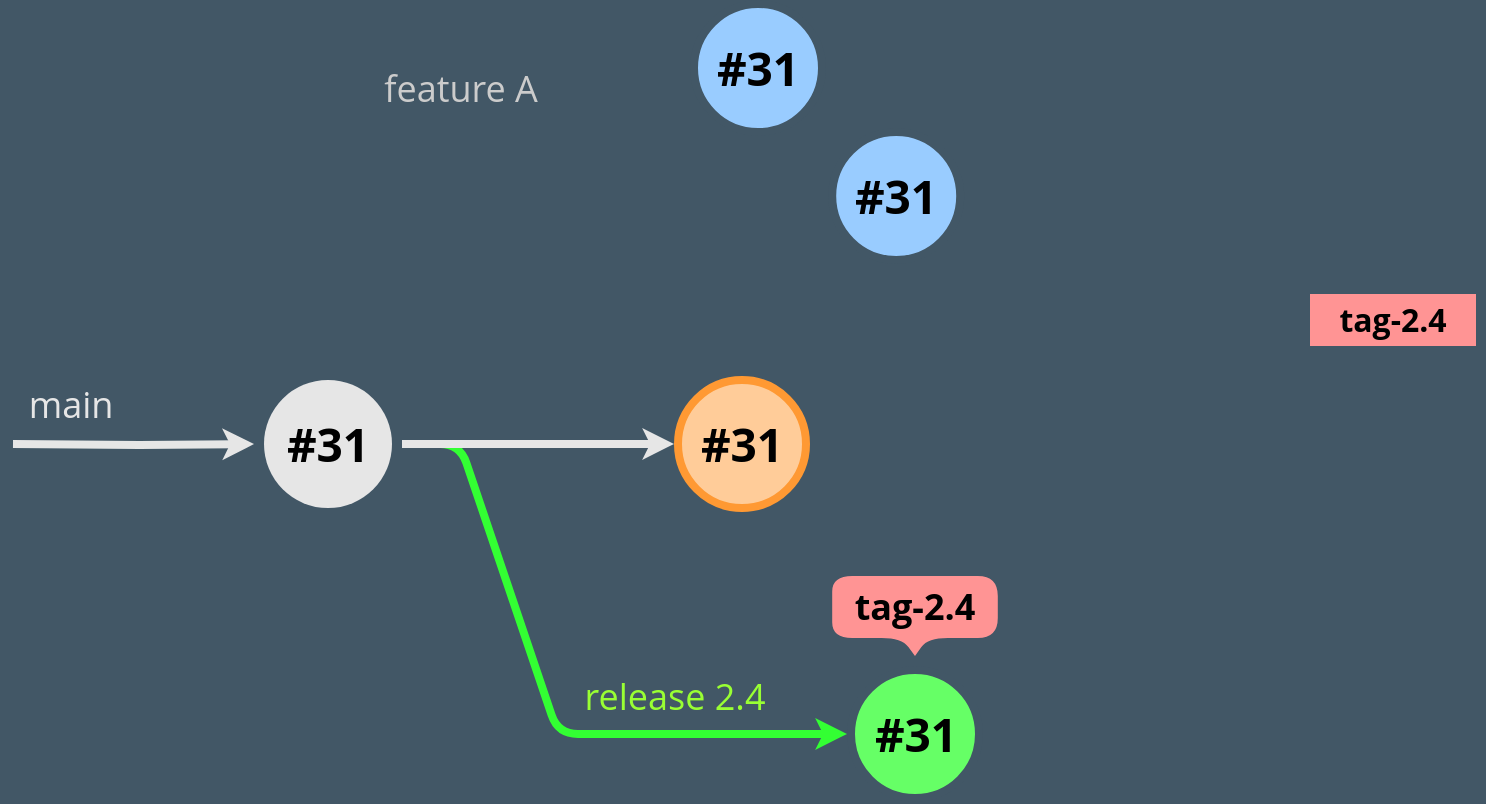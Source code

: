 <mxfile version="14.5.1" type="device" pages="2"><diagram id="ZWpENgmREa42fQfl7MYK" name="Page-1"><mxGraphModel dx="1086" dy="966" grid="0" gridSize="10" guides="1" tooltips="1" connect="1" arrows="1" fold="1" page="1" pageScale="1" pageWidth="1654" pageHeight="1169" background="#425766" math="0" shadow="0" extFonts="Open Sans^https://fonts.googleapis.com/css?family=Open+Sans"><root><mxCell id="0"/><mxCell id="1" parent="0"/><mxCell id="hyqpzpi-ilv53TUYvPxM-21" value="" style="endArrow=classic;html=1;jumpStyle=arc;jumpSize=15;rounded=1;strokeWidth=4;fontColor=#FFFFFF;shadow=0;sketch=0;startArrow=none;entryX=0;entryY=0.5;entryDx=0;entryDy=0;endSize=3;strokeColor=#33FF33;" parent="1" source="hyqpzpi-ilv53TUYvPxM-27" target="0YE5p07r4MvyOb7FpYKS-16" edge="1"><mxGeometry width="50" height="50" relative="1" as="geometry"><mxPoint x="444" y="414" as="sourcePoint"/><mxPoint x="380" y="494" as="targetPoint"/><Array as="points"><mxPoint x="477" y="414"/><mxPoint x="526" y="559"/></Array></mxGeometry></mxCell><mxCell id="hyqpzpi-ilv53TUYvPxM-20" value="#31" style="rounded=1;whiteSpace=wrap;html=1;strokeWidth=4;shadow=0;comic=0;glass=0;perimeterSpacing=2;fontSize=23;fontStyle=1;fontFamily=Open Sans;FType=g;arcSize=50;verticalAlign=middle;spacingTop=0;strokeColor=#FF9933;fillColor=#FFCC99;" parent="1" vertex="1"><mxGeometry x="586" y="382" width="64" height="64" as="geometry"/></mxCell><mxCell id="hyqpzpi-ilv53TUYvPxM-27" value="#31" style="rounded=1;whiteSpace=wrap;html=1;strokeWidth=4;shadow=0;comic=0;glass=0;perimeterSpacing=5;fontSize=23;fontStyle=1;fontFamily=Open Sans;FType=g;arcSize=50;verticalAlign=middle;spacingTop=0;fillColor=#E6E6E6;strokeColor=none;" parent="1" vertex="1"><mxGeometry x="379" y="382" width="64" height="64" as="geometry"/></mxCell><mxCell id="hyqpzpi-ilv53TUYvPxM-28" value="#31" style="rounded=1;whiteSpace=wrap;html=1;strokeWidth=4;shadow=0;comic=0;glass=0;perimeterSpacing=2;fontSize=23;fontStyle=1;fontFamily=Open Sans;FType=g;arcSize=50;verticalAlign=middle;spacingTop=0;strokeColor=#425766;fillColor=#99CCFF;" parent="1" vertex="1"><mxGeometry x="663.1" y="258" width="64" height="64" as="geometry"/></mxCell><mxCell id="0YE5p07r4MvyOb7FpYKS-3" value="#31" style="rounded=1;whiteSpace=wrap;html=1;strokeWidth=4;shadow=0;comic=0;glass=0;perimeterSpacing=2;fontSize=23;fontStyle=1;fontFamily=Open Sans;FType=g;arcSize=50;verticalAlign=middle;spacingTop=0;strokeColor=#425766;fillColor=#99CCFF;" parent="1" vertex="1"><mxGeometry x="594" y="194" width="64" height="64" as="geometry"/></mxCell><mxCell id="0YE5p07r4MvyOb7FpYKS-5" value="main" style="text;html=1;align=center;verticalAlign=bottom;resizable=0;points=[];autosize=1;fontSize=18;fontFamily=Open Sans;fontStyle=0;fontColor=#E6E6E6;" parent="1" vertex="1"><mxGeometry x="256" y="382" width="52" height="26" as="geometry"/></mxCell><mxCell id="0YE5p07r4MvyOb7FpYKS-6" value="feature A" style="text;html=1;align=center;verticalAlign=middle;resizable=0;points=[];autosize=1;strokeColor=none;fontSize=18;fontFamily=Open Sans;fontColor=#CCCCCC;fontStyle=0" parent="1" vertex="1"><mxGeometry x="433" y="223" width="87" height="26" as="geometry"/></mxCell><mxCell id="0YE5p07r4MvyOb7FpYKS-7" value="release 2.4" style="text;html=1;align=center;verticalAlign=middle;resizable=0;points=[];autosize=1;fontSize=18;fontFamily=Open Sans;fontStyle=0;fontColor=#99FF33;" parent="1" vertex="1"><mxGeometry x="533" y="527" width="101" height="26" as="geometry"/></mxCell><mxCell id="0YE5p07r4MvyOb7FpYKS-8" value="tag-2.4" style="rounded=1;whiteSpace=wrap;html=1;strokeWidth=4;shadow=0;comic=0;glass=0;perimeterSpacing=2;fontSize=16;fontStyle=1;fontFamily=Open Sans;FType=g;labelBorderColor=none;strokeColor=#425766;arcSize=0;spacingBottom=1;fillColor=#FF9494;" parent="1" vertex="1"><mxGeometry x="900" y="337" width="87" height="30" as="geometry"/></mxCell><mxCell id="0YE5p07r4MvyOb7FpYKS-14" style="edgeStyle=orthogonalEdgeStyle;rounded=0;sketch=0;orthogonalLoop=1;jettySize=auto;html=1;entryX=0;entryY=0.5;entryDx=0;entryDy=0;shadow=0;fontFamily=Open Sans;fontSource=https%3A%2F%2Ffonts.googleapis.com%2Fcss%3Ffamily%3DOpen%2BSans;fontSize=18;startSize=6;endSize=3;strokeWidth=4;strokeColor=#E6E6E6;verticalAlign=bottom;fontColor=#E6E6E6;" parent="1" target="hyqpzpi-ilv53TUYvPxM-27" edge="1"><mxGeometry relative="1" as="geometry"><mxPoint x="253.5" y="414" as="sourcePoint"/></mxGeometry></mxCell><mxCell id="0YE5p07r4MvyOb7FpYKS-15" value="tag-2.4" style="shape=callout;whiteSpace=wrap;html=1;perimeter=calloutPerimeter;rounded=1;shadow=0;labelBackgroundColor=none;fontFamily=Open Sans;fontSource=https%3A%2F%2Ffonts.googleapis.com%2Fcss%3Ffamily%3DOpen%2BSans;fontSize=18;fontColor=#000000;strokeWidth=4;fillColor=#FF9494;fontStyle=1;position2=0.5;size=9;position=0.42;base=13;strokeColor=none;spacingBottom=1;" parent="1" vertex="1"><mxGeometry x="663.1" y="480" width="82.8" height="40" as="geometry"/></mxCell><mxCell id="hyqpzpi-ilv53TUYvPxM-16" value="" style="endArrow=classic;html=1;jumpStyle=arc;jumpSize=15;rounded=1;strokeWidth=4;shadow=0;sketch=0;startArrow=none;entryX=0;entryY=0.5;entryDx=0;entryDy=0;startSize=6;endSize=3;strokeColor=#E6E6E6;verticalAlign=bottom;fontColor=#E6E6E6;" parent="1" source="hyqpzpi-ilv53TUYvPxM-27" target="hyqpzpi-ilv53TUYvPxM-20" edge="1"><mxGeometry width="50" height="50" relative="1" as="geometry"><mxPoint x="444" y="414" as="sourcePoint"/><mxPoint x="567" y="414" as="targetPoint"/><Array as="points"/></mxGeometry></mxCell><mxCell id="0YE5p07r4MvyOb7FpYKS-16" value="#31" style="rounded=1;whiteSpace=wrap;html=1;strokeWidth=4;shadow=0;comic=0;glass=0;perimeterSpacing=2;fontSize=23;fontStyle=1;fontFamily=Open Sans;FType=g;fillColor=#66FF66;arcSize=50;verticalAlign=middle;spacingTop=0;strokeColor=#425766;" parent="1" vertex="1"><mxGeometry x="672.5" y="527" width="64" height="64" as="geometry"/></mxCell></root></mxGraphModel></diagram><diagram name="Copy of Page-1" id="-USrT76ol194yM3szQ5O"><mxGraphModel dx="2079" dy="1372" grid="0" gridSize="10" guides="1" tooltips="1" connect="1" arrows="1" fold="1" page="1" pageScale="1" pageWidth="1654" pageHeight="1169" background="#425766" math="0" shadow="0" extFonts="Open Sans^https://fonts.googleapis.com/css?family=Open+Sans"><root><mxCell id="2j329VLSlOIDcjygSkWT-0"/><mxCell id="2j329VLSlOIDcjygSkWT-1" parent="2j329VLSlOIDcjygSkWT-0"/><mxCell id="2j329VLSlOIDcjygSkWT-2" value="" style="endArrow=classic;html=1;jumpStyle=arc;jumpSize=15;rounded=1;strokeWidth=4;fontColor=#FFFFFF;shadow=0;sketch=0;strokeColor=#FFFFFF;startArrow=none;exitX=1;exitY=0.5;exitDx=0;exitDy=0;entryX=0;entryY=0.5;entryDx=0;entryDy=0;startSize=6;endSize=3;" edge="1" parent="2j329VLSlOIDcjygSkWT-1"><mxGeometry width="50" height="50" relative="1" as="geometry"><mxPoint x="444" y="414" as="sourcePoint"/><mxPoint x="567" y="414" as="targetPoint"/><Array as="points"/></mxGeometry></mxCell><mxCell id="2j329VLSlOIDcjygSkWT-3" value="" style="endArrow=classic;html=1;jumpStyle=arc;jumpSize=15;rounded=1;strokeWidth=4;fontColor=#FFFFFF;shadow=0;sketch=0;strokeColor=#FFFFFF;startArrow=none;exitX=1;exitY=0.5;exitDx=0;exitDy=0;entryX=0;entryY=0.5;entryDx=0;entryDy=0;endSize=3;" edge="1" parent="2j329VLSlOIDcjygSkWT-1" target="2j329VLSlOIDcjygSkWT-4"><mxGeometry width="50" height="50" relative="1" as="geometry"><mxPoint x="444" y="414" as="sourcePoint"/><mxPoint x="380" y="494" as="targetPoint"/><Array as="points"><mxPoint x="477" y="414"/><mxPoint x="506" y="545"/></Array></mxGeometry></mxCell><mxCell id="2j329VLSlOIDcjygSkWT-4" value="#31" style="rounded=1;whiteSpace=wrap;html=1;strokeWidth=4;shadow=0;comic=0;glass=0;perimeterSpacing=2;fontSize=23;fontStyle=1;fontFamily=Open Sans;FType=g;arcSize=50;verticalAlign=middle;spacingTop=0;strokeColor=#425766;fillColor=#E6E6E6;" vertex="1" parent="2j329VLSlOIDcjygSkWT-1"><mxGeometry x="569" y="513" width="64" height="64" as="geometry"/></mxCell><mxCell id="2j329VLSlOIDcjygSkWT-5" value="CP" style="rounded=1;whiteSpace=wrap;html=1;strokeWidth=3;shadow=0;comic=0;glass=0;perimeterSpacing=2;fontSize=20;fontStyle=1;fontFamily=Open Sans;FType=g;labelBorderColor=none;strokeColor=#425766;fillColor=#FF6666;arcSize=0;" vertex="1" parent="2j329VLSlOIDcjygSkWT-1"><mxGeometry x="469" y="465" width="48" height="33" as="geometry"/></mxCell><mxCell id="2j329VLSlOIDcjygSkWT-6" value="#31" style="rounded=1;whiteSpace=wrap;html=1;strokeWidth=4;shadow=0;comic=0;glass=0;perimeterSpacing=2;fontSize=23;fontStyle=1;fontFamily=Open Sans;FType=g;fillColor=#66FF66;arcSize=50;verticalAlign=middle;spacingTop=0;strokeColor=#425766;" vertex="1" parent="2j329VLSlOIDcjygSkWT-1"><mxGeometry x="379" y="382" width="64" height="64" as="geometry"/></mxCell><mxCell id="2j329VLSlOIDcjygSkWT-7" value="#31" style="rounded=1;whiteSpace=wrap;html=1;strokeWidth=4;shadow=0;comic=0;glass=0;perimeterSpacing=2;fontSize=23;fontStyle=1;fontFamily=Open Sans;FType=g;fillColor=#66FF66;arcSize=50;verticalAlign=middle;spacingTop=0;strokeColor=#425766;" vertex="1" parent="2j329VLSlOIDcjygSkWT-1"><mxGeometry x="569" y="382" width="64" height="64" as="geometry"/></mxCell><mxCell id="2j329VLSlOIDcjygSkWT-8" value="CP" style="rounded=1;whiteSpace=wrap;html=1;strokeWidth=3;shadow=0;comic=0;glass=0;perimeterSpacing=2;fontSize=14;fontStyle=0;fontFamily=Open Sans;FType=g;labelBorderColor=none;strokeColor=#425766;fillColor=#FF6666;arcSize=0;" vertex="1" parent="2j329VLSlOIDcjygSkWT-1"><mxGeometry x="588.75" y="506" width="24.5" height="20" as="geometry"/></mxCell></root></mxGraphModel></diagram></mxfile>